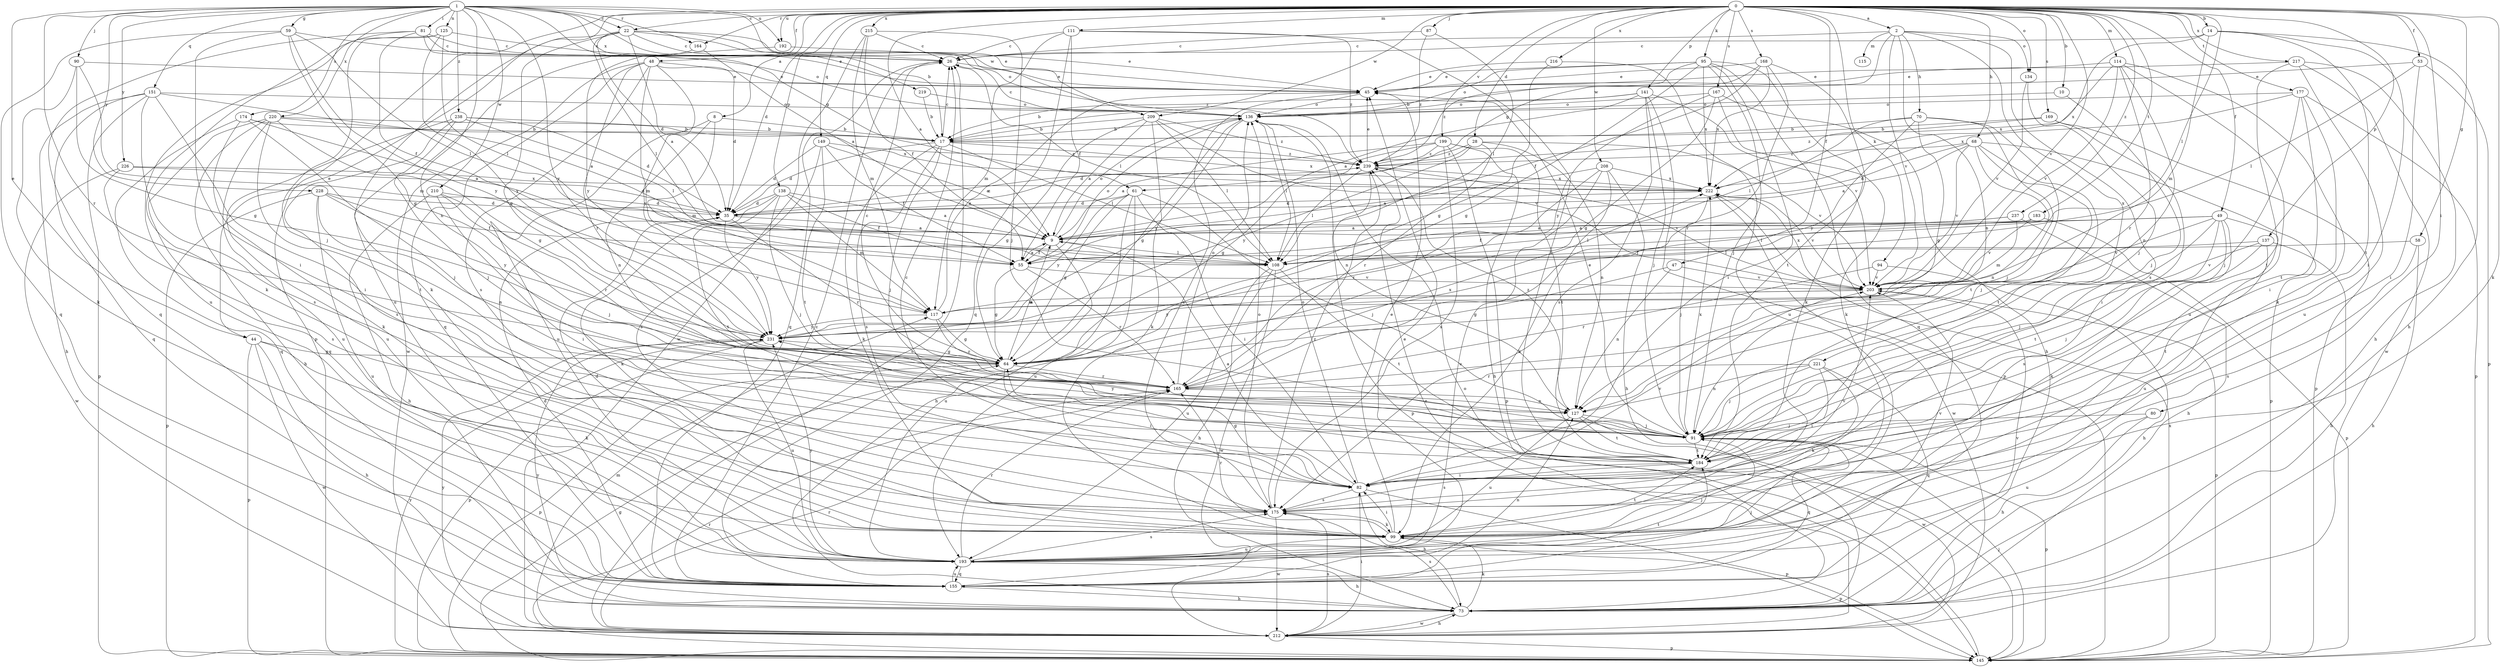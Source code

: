 strict digraph  {
0;
1;
2;
8;
9;
10;
14;
17;
22;
26;
28;
35;
44;
45;
47;
48;
49;
53;
55;
58;
59;
61;
64;
68;
70;
73;
80;
81;
82;
87;
90;
91;
94;
95;
99;
108;
111;
114;
115;
117;
125;
127;
134;
136;
137;
138;
141;
145;
149;
151;
155;
164;
165;
167;
168;
169;
174;
175;
177;
183;
184;
192;
193;
199;
203;
208;
209;
210;
212;
215;
216;
217;
219;
220;
221;
222;
226;
228;
231;
237;
238;
239;
0 -> 2  [label=a];
0 -> 8  [label=a];
0 -> 9  [label=a];
0 -> 10  [label=b];
0 -> 14  [label=b];
0 -> 22  [label=c];
0 -> 28  [label=d];
0 -> 35  [label=d];
0 -> 44  [label=e];
0 -> 47  [label=f];
0 -> 48  [label=f];
0 -> 49  [label=f];
0 -> 53  [label=f];
0 -> 58  [label=g];
0 -> 68  [label=h];
0 -> 80  [label=i];
0 -> 87  [label=j];
0 -> 94  [label=k];
0 -> 95  [label=k];
0 -> 99  [label=k];
0 -> 108  [label=l];
0 -> 111  [label=m];
0 -> 114  [label=m];
0 -> 134  [label=o];
0 -> 137  [label=p];
0 -> 138  [label=p];
0 -> 141  [label=p];
0 -> 145  [label=p];
0 -> 149  [label=q];
0 -> 164  [label=r];
0 -> 167  [label=s];
0 -> 168  [label=s];
0 -> 169  [label=s];
0 -> 177  [label=t];
0 -> 183  [label=t];
0 -> 192  [label=u];
0 -> 199  [label=v];
0 -> 203  [label=v];
0 -> 208  [label=w];
0 -> 209  [label=w];
0 -> 215  [label=x];
0 -> 216  [label=x];
0 -> 217  [label=x];
0 -> 237  [label=z];
1 -> 17  [label=b];
1 -> 22  [label=c];
1 -> 44  [label=e];
1 -> 59  [label=g];
1 -> 61  [label=g];
1 -> 81  [label=i];
1 -> 90  [label=j];
1 -> 125  [label=n];
1 -> 127  [label=n];
1 -> 151  [label=q];
1 -> 164  [label=r];
1 -> 165  [label=r];
1 -> 174  [label=s];
1 -> 192  [label=u];
1 -> 209  [label=w];
1 -> 210  [label=w];
1 -> 219  [label=x];
1 -> 220  [label=x];
1 -> 226  [label=y];
1 -> 228  [label=y];
1 -> 231  [label=y];
1 -> 238  [label=z];
2 -> 26  [label=c];
2 -> 61  [label=g];
2 -> 70  [label=h];
2 -> 115  [label=m];
2 -> 127  [label=n];
2 -> 134  [label=o];
2 -> 175  [label=s];
2 -> 203  [label=v];
2 -> 221  [label=x];
8 -> 17  [label=b];
8 -> 117  [label=m];
8 -> 127  [label=n];
8 -> 193  [label=u];
9 -> 55  [label=f];
9 -> 108  [label=l];
9 -> 136  [label=o];
9 -> 193  [label=u];
10 -> 91  [label=j];
10 -> 136  [label=o];
14 -> 26  [label=c];
14 -> 73  [label=h];
14 -> 82  [label=i];
14 -> 117  [label=m];
14 -> 184  [label=t];
14 -> 222  [label=x];
17 -> 26  [label=c];
17 -> 35  [label=d];
17 -> 91  [label=j];
17 -> 99  [label=k];
17 -> 108  [label=l];
17 -> 175  [label=s];
17 -> 222  [label=x];
17 -> 239  [label=z];
22 -> 9  [label=a];
22 -> 26  [label=c];
22 -> 35  [label=d];
22 -> 45  [label=e];
22 -> 64  [label=g];
22 -> 99  [label=k];
22 -> 108  [label=l];
22 -> 136  [label=o];
22 -> 239  [label=z];
26 -> 45  [label=e];
26 -> 108  [label=l];
26 -> 155  [label=q];
28 -> 35  [label=d];
28 -> 127  [label=n];
28 -> 165  [label=r];
28 -> 203  [label=v];
28 -> 231  [label=y];
28 -> 239  [label=z];
35 -> 9  [label=a];
35 -> 165  [label=r];
35 -> 231  [label=y];
35 -> 239  [label=z];
44 -> 64  [label=g];
44 -> 73  [label=h];
44 -> 99  [label=k];
44 -> 145  [label=p];
44 -> 212  [label=w];
45 -> 136  [label=o];
45 -> 175  [label=s];
47 -> 64  [label=g];
47 -> 127  [label=n];
47 -> 203  [label=v];
48 -> 35  [label=d];
48 -> 45  [label=e];
48 -> 117  [label=m];
48 -> 155  [label=q];
48 -> 165  [label=r];
48 -> 175  [label=s];
48 -> 212  [label=w];
48 -> 231  [label=y];
49 -> 9  [label=a];
49 -> 55  [label=f];
49 -> 91  [label=j];
49 -> 99  [label=k];
49 -> 175  [label=s];
49 -> 184  [label=t];
49 -> 193  [label=u];
49 -> 203  [label=v];
53 -> 45  [label=e];
53 -> 82  [label=i];
53 -> 108  [label=l];
53 -> 145  [label=p];
55 -> 9  [label=a];
55 -> 64  [label=g];
55 -> 136  [label=o];
55 -> 165  [label=r];
55 -> 203  [label=v];
58 -> 73  [label=h];
58 -> 108  [label=l];
58 -> 175  [label=s];
59 -> 26  [label=c];
59 -> 64  [label=g];
59 -> 82  [label=i];
59 -> 108  [label=l];
59 -> 155  [label=q];
59 -> 231  [label=y];
61 -> 35  [label=d];
61 -> 64  [label=g];
61 -> 73  [label=h];
61 -> 82  [label=i];
61 -> 91  [label=j];
61 -> 193  [label=u];
61 -> 231  [label=y];
64 -> 9  [label=a];
64 -> 26  [label=c];
64 -> 82  [label=i];
64 -> 145  [label=p];
64 -> 165  [label=r];
68 -> 9  [label=a];
68 -> 35  [label=d];
68 -> 91  [label=j];
68 -> 127  [label=n];
68 -> 145  [label=p];
68 -> 184  [label=t];
68 -> 203  [label=v];
68 -> 239  [label=z];
70 -> 17  [label=b];
70 -> 64  [label=g];
70 -> 91  [label=j];
70 -> 108  [label=l];
70 -> 184  [label=t];
70 -> 231  [label=y];
73 -> 99  [label=k];
73 -> 175  [label=s];
73 -> 212  [label=w];
73 -> 231  [label=y];
80 -> 73  [label=h];
80 -> 91  [label=j];
80 -> 193  [label=u];
81 -> 26  [label=c];
81 -> 45  [label=e];
81 -> 55  [label=f];
81 -> 99  [label=k];
81 -> 136  [label=o];
81 -> 155  [label=q];
82 -> 9  [label=a];
82 -> 26  [label=c];
82 -> 64  [label=g];
82 -> 73  [label=h];
82 -> 136  [label=o];
82 -> 145  [label=p];
82 -> 175  [label=s];
82 -> 203  [label=v];
87 -> 26  [label=c];
87 -> 108  [label=l];
87 -> 239  [label=z];
90 -> 45  [label=e];
90 -> 64  [label=g];
90 -> 99  [label=k];
90 -> 117  [label=m];
91 -> 45  [label=e];
91 -> 145  [label=p];
91 -> 155  [label=q];
91 -> 184  [label=t];
91 -> 222  [label=x];
91 -> 231  [label=y];
94 -> 73  [label=h];
94 -> 165  [label=r];
94 -> 203  [label=v];
95 -> 45  [label=e];
95 -> 64  [label=g];
95 -> 82  [label=i];
95 -> 91  [label=j];
95 -> 99  [label=k];
95 -> 136  [label=o];
95 -> 155  [label=q];
95 -> 222  [label=x];
95 -> 239  [label=z];
99 -> 35  [label=d];
99 -> 45  [label=e];
99 -> 82  [label=i];
99 -> 145  [label=p];
99 -> 165  [label=r];
99 -> 184  [label=t];
99 -> 193  [label=u];
99 -> 203  [label=v];
108 -> 73  [label=h];
108 -> 184  [label=t];
108 -> 193  [label=u];
108 -> 212  [label=w];
111 -> 26  [label=c];
111 -> 55  [label=f];
111 -> 117  [label=m];
111 -> 155  [label=q];
111 -> 184  [label=t];
111 -> 239  [label=z];
114 -> 45  [label=e];
114 -> 99  [label=k];
114 -> 127  [label=n];
114 -> 165  [label=r];
114 -> 193  [label=u];
114 -> 203  [label=v];
114 -> 222  [label=x];
117 -> 45  [label=e];
117 -> 64  [label=g];
117 -> 165  [label=r];
117 -> 231  [label=y];
125 -> 26  [label=c];
125 -> 91  [label=j];
125 -> 108  [label=l];
125 -> 193  [label=u];
125 -> 231  [label=y];
127 -> 91  [label=j];
127 -> 184  [label=t];
127 -> 193  [label=u];
127 -> 212  [label=w];
127 -> 239  [label=z];
134 -> 91  [label=j];
134 -> 203  [label=v];
136 -> 17  [label=b];
136 -> 26  [label=c];
136 -> 64  [label=g];
136 -> 108  [label=l];
136 -> 127  [label=n];
136 -> 231  [label=y];
137 -> 55  [label=f];
137 -> 73  [label=h];
137 -> 91  [label=j];
137 -> 184  [label=t];
137 -> 203  [label=v];
138 -> 9  [label=a];
138 -> 35  [label=d];
138 -> 55  [label=f];
138 -> 91  [label=j];
138 -> 99  [label=k];
138 -> 117  [label=m];
138 -> 184  [label=t];
141 -> 9  [label=a];
141 -> 17  [label=b];
141 -> 91  [label=j];
141 -> 136  [label=o];
141 -> 145  [label=p];
141 -> 175  [label=s];
141 -> 203  [label=v];
145 -> 64  [label=g];
145 -> 91  [label=j];
145 -> 136  [label=o];
145 -> 165  [label=r];
145 -> 222  [label=x];
145 -> 231  [label=y];
149 -> 9  [label=a];
149 -> 35  [label=d];
149 -> 55  [label=f];
149 -> 175  [label=s];
149 -> 184  [label=t];
149 -> 239  [label=z];
151 -> 9  [label=a];
151 -> 73  [label=h];
151 -> 82  [label=i];
151 -> 136  [label=o];
151 -> 145  [label=p];
151 -> 155  [label=q];
151 -> 175  [label=s];
155 -> 26  [label=c];
155 -> 35  [label=d];
155 -> 45  [label=e];
155 -> 73  [label=h];
155 -> 91  [label=j];
155 -> 127  [label=n];
155 -> 184  [label=t];
155 -> 193  [label=u];
155 -> 203  [label=v];
164 -> 9  [label=a];
164 -> 193  [label=u];
165 -> 127  [label=n];
165 -> 136  [label=o];
165 -> 222  [label=x];
167 -> 64  [label=g];
167 -> 73  [label=h];
167 -> 99  [label=k];
167 -> 136  [label=o];
167 -> 231  [label=y];
168 -> 17  [label=b];
168 -> 45  [label=e];
168 -> 55  [label=f];
168 -> 165  [label=r];
168 -> 184  [label=t];
168 -> 222  [label=x];
169 -> 17  [label=b];
169 -> 82  [label=i];
169 -> 145  [label=p];
169 -> 239  [label=z];
174 -> 9  [label=a];
174 -> 17  [label=b];
174 -> 91  [label=j];
174 -> 99  [label=k];
174 -> 155  [label=q];
175 -> 99  [label=k];
175 -> 136  [label=o];
175 -> 203  [label=v];
175 -> 212  [label=w];
175 -> 239  [label=z];
177 -> 82  [label=i];
177 -> 91  [label=j];
177 -> 136  [label=o];
177 -> 145  [label=p];
177 -> 184  [label=t];
177 -> 222  [label=x];
183 -> 9  [label=a];
183 -> 108  [label=l];
183 -> 145  [label=p];
183 -> 203  [label=v];
184 -> 82  [label=i];
184 -> 175  [label=s];
192 -> 45  [label=e];
192 -> 231  [label=y];
193 -> 73  [label=h];
193 -> 91  [label=j];
193 -> 155  [label=q];
193 -> 165  [label=r];
193 -> 175  [label=s];
193 -> 231  [label=y];
199 -> 9  [label=a];
199 -> 64  [label=g];
199 -> 73  [label=h];
199 -> 145  [label=p];
199 -> 175  [label=s];
199 -> 184  [label=t];
199 -> 239  [label=z];
203 -> 117  [label=m];
203 -> 145  [label=p];
203 -> 222  [label=x];
203 -> 231  [label=y];
208 -> 9  [label=a];
208 -> 73  [label=h];
208 -> 99  [label=k];
208 -> 165  [label=r];
208 -> 193  [label=u];
208 -> 222  [label=x];
209 -> 9  [label=a];
209 -> 17  [label=b];
209 -> 64  [label=g];
209 -> 99  [label=k];
209 -> 108  [label=l];
209 -> 203  [label=v];
209 -> 239  [label=z];
210 -> 35  [label=d];
210 -> 73  [label=h];
210 -> 82  [label=i];
210 -> 91  [label=j];
210 -> 165  [label=r];
212 -> 26  [label=c];
212 -> 73  [label=h];
212 -> 82  [label=i];
212 -> 117  [label=m];
212 -> 145  [label=p];
212 -> 165  [label=r];
212 -> 175  [label=s];
212 -> 231  [label=y];
212 -> 239  [label=z];
215 -> 26  [label=c];
215 -> 55  [label=f];
215 -> 91  [label=j];
215 -> 117  [label=m];
215 -> 212  [label=w];
216 -> 45  [label=e];
216 -> 64  [label=g];
216 -> 193  [label=u];
217 -> 45  [label=e];
217 -> 73  [label=h];
217 -> 184  [label=t];
217 -> 193  [label=u];
217 -> 212  [label=w];
219 -> 17  [label=b];
219 -> 136  [label=o];
220 -> 17  [label=b];
220 -> 64  [label=g];
220 -> 73  [label=h];
220 -> 155  [label=q];
220 -> 184  [label=t];
220 -> 193  [label=u];
220 -> 222  [label=x];
221 -> 82  [label=i];
221 -> 91  [label=j];
221 -> 99  [label=k];
221 -> 127  [label=n];
221 -> 155  [label=q];
221 -> 165  [label=r];
222 -> 35  [label=d];
222 -> 91  [label=j];
222 -> 203  [label=v];
222 -> 212  [label=w];
226 -> 35  [label=d];
226 -> 175  [label=s];
226 -> 212  [label=w];
226 -> 222  [label=x];
228 -> 35  [label=d];
228 -> 55  [label=f];
228 -> 127  [label=n];
228 -> 145  [label=p];
228 -> 193  [label=u];
228 -> 231  [label=y];
231 -> 64  [label=g];
231 -> 145  [label=p];
231 -> 193  [label=u];
237 -> 9  [label=a];
237 -> 73  [label=h];
237 -> 108  [label=l];
237 -> 117  [label=m];
238 -> 17  [label=b];
238 -> 35  [label=d];
238 -> 91  [label=j];
238 -> 108  [label=l];
238 -> 175  [label=s];
238 -> 193  [label=u];
239 -> 45  [label=e];
239 -> 108  [label=l];
239 -> 145  [label=p];
239 -> 203  [label=v];
239 -> 222  [label=x];
}

